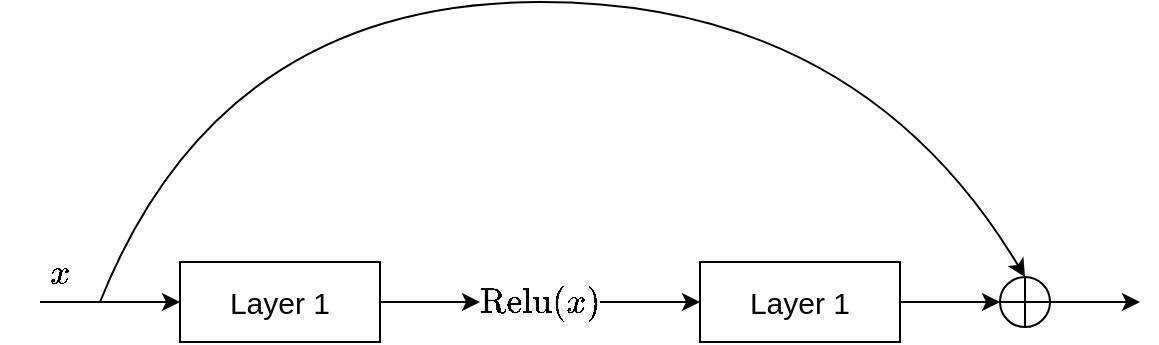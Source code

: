 <mxfile version="26.0.11">
  <diagram name="第 1 页" id="1v8SXpoTdXkUn3yk3Jfs">
    <mxGraphModel dx="789" dy="517" grid="1" gridSize="10" guides="1" tooltips="1" connect="1" arrows="1" fold="1" page="1" pageScale="1" pageWidth="827" pageHeight="1169" math="1" shadow="0">
      <root>
        <mxCell id="0" />
        <mxCell id="1" parent="0" />
        <mxCell id="RzPd5jYL5kc_TmFL2Cuv-1" value="Layer 1" style="rounded=0;whiteSpace=wrap;html=1;fontSize=15;" vertex="1" parent="1">
          <mxGeometry x="190" y="290" width="100" height="40" as="geometry" />
        </mxCell>
        <mxCell id="RzPd5jYL5kc_TmFL2Cuv-2" value="Layer 1" style="rounded=0;whiteSpace=wrap;html=1;fontSize=15;" vertex="1" parent="1">
          <mxGeometry x="450" y="290" width="100" height="40" as="geometry" />
        </mxCell>
        <mxCell id="RzPd5jYL5kc_TmFL2Cuv-4" value="" style="endArrow=classic;html=1;rounded=0;entryX=0;entryY=0.5;entryDx=0;entryDy=0;" edge="1" parent="1" target="RzPd5jYL5kc_TmFL2Cuv-1">
          <mxGeometry width="50" height="50" relative="1" as="geometry">
            <mxPoint x="120" y="310" as="sourcePoint" />
            <mxPoint x="110" y="230" as="targetPoint" />
          </mxGeometry>
        </mxCell>
        <mxCell id="RzPd5jYL5kc_TmFL2Cuv-5" value="" style="shape=orEllipse;perimeter=ellipsePerimeter;whiteSpace=wrap;html=1;backgroundOutline=1;aspect=fixed;" vertex="1" parent="1">
          <mxGeometry x="600" y="297.5" width="25" height="25" as="geometry" />
        </mxCell>
        <mxCell id="RzPd5jYL5kc_TmFL2Cuv-6" value="" style="endArrow=classic;html=1;rounded=0;entryX=0;entryY=0.5;entryDx=0;entryDy=0;exitX=1;exitY=0.5;exitDx=0;exitDy=0;" edge="1" parent="1" source="RzPd5jYL5kc_TmFL2Cuv-2" target="RzPd5jYL5kc_TmFL2Cuv-5">
          <mxGeometry width="50" height="50" relative="1" as="geometry">
            <mxPoint x="80" y="320" as="sourcePoint" />
            <mxPoint x="190" y="320" as="targetPoint" />
          </mxGeometry>
        </mxCell>
        <mxCell id="RzPd5jYL5kc_TmFL2Cuv-7" value="" style="endArrow=classic;html=1;rounded=0;exitX=1;exitY=0.5;exitDx=0;exitDy=0;" edge="1" parent="1" source="RzPd5jYL5kc_TmFL2Cuv-5">
          <mxGeometry width="50" height="50" relative="1" as="geometry">
            <mxPoint x="700" y="296.81" as="sourcePoint" />
            <mxPoint x="670" y="310" as="targetPoint" />
          </mxGeometry>
        </mxCell>
        <mxCell id="RzPd5jYL5kc_TmFL2Cuv-9" value="$$\text{Relu}(x)$$" style="text;html=1;align=center;verticalAlign=middle;whiteSpace=wrap;rounded=0;fontSize=15;" vertex="1" parent="1">
          <mxGeometry x="340" y="295" width="60" height="30" as="geometry" />
        </mxCell>
        <mxCell id="RzPd5jYL5kc_TmFL2Cuv-10" value="$$x$$" style="text;html=1;align=center;verticalAlign=middle;whiteSpace=wrap;rounded=0;fontSize=15;" vertex="1" parent="1">
          <mxGeometry x="100" y="280" width="60" height="30" as="geometry" />
        </mxCell>
        <mxCell id="RzPd5jYL5kc_TmFL2Cuv-12" value="" style="curved=1;endArrow=classic;html=1;rounded=0;entryX=0.5;entryY=0;entryDx=0;entryDy=0;" edge="1" parent="1" target="RzPd5jYL5kc_TmFL2Cuv-5">
          <mxGeometry width="50" height="50" relative="1" as="geometry">
            <mxPoint x="150" y="310" as="sourcePoint" />
            <mxPoint x="260" y="150" as="targetPoint" />
            <Array as="points">
              <mxPoint x="210" y="160" />
              <mxPoint x="530" y="160" />
            </Array>
          </mxGeometry>
        </mxCell>
        <mxCell id="RzPd5jYL5kc_TmFL2Cuv-13" value="" style="endArrow=classic;html=1;rounded=0;exitX=1;exitY=0.5;exitDx=0;exitDy=0;entryX=0;entryY=0.5;entryDx=0;entryDy=0;" edge="1" parent="1" source="RzPd5jYL5kc_TmFL2Cuv-1" target="RzPd5jYL5kc_TmFL2Cuv-9">
          <mxGeometry width="50" height="50" relative="1" as="geometry">
            <mxPoint x="290" y="450" as="sourcePoint" />
            <mxPoint x="340" y="400" as="targetPoint" />
          </mxGeometry>
        </mxCell>
        <mxCell id="RzPd5jYL5kc_TmFL2Cuv-14" value="" style="endArrow=classic;html=1;rounded=0;exitX=1;exitY=0.5;exitDx=0;exitDy=0;entryX=0;entryY=0.5;entryDx=0;entryDy=0;" edge="1" parent="1" source="RzPd5jYL5kc_TmFL2Cuv-9" target="RzPd5jYL5kc_TmFL2Cuv-2">
          <mxGeometry width="50" height="50" relative="1" as="geometry">
            <mxPoint x="390" y="360" as="sourcePoint" />
            <mxPoint x="440" y="363" as="targetPoint" />
          </mxGeometry>
        </mxCell>
      </root>
    </mxGraphModel>
  </diagram>
</mxfile>
